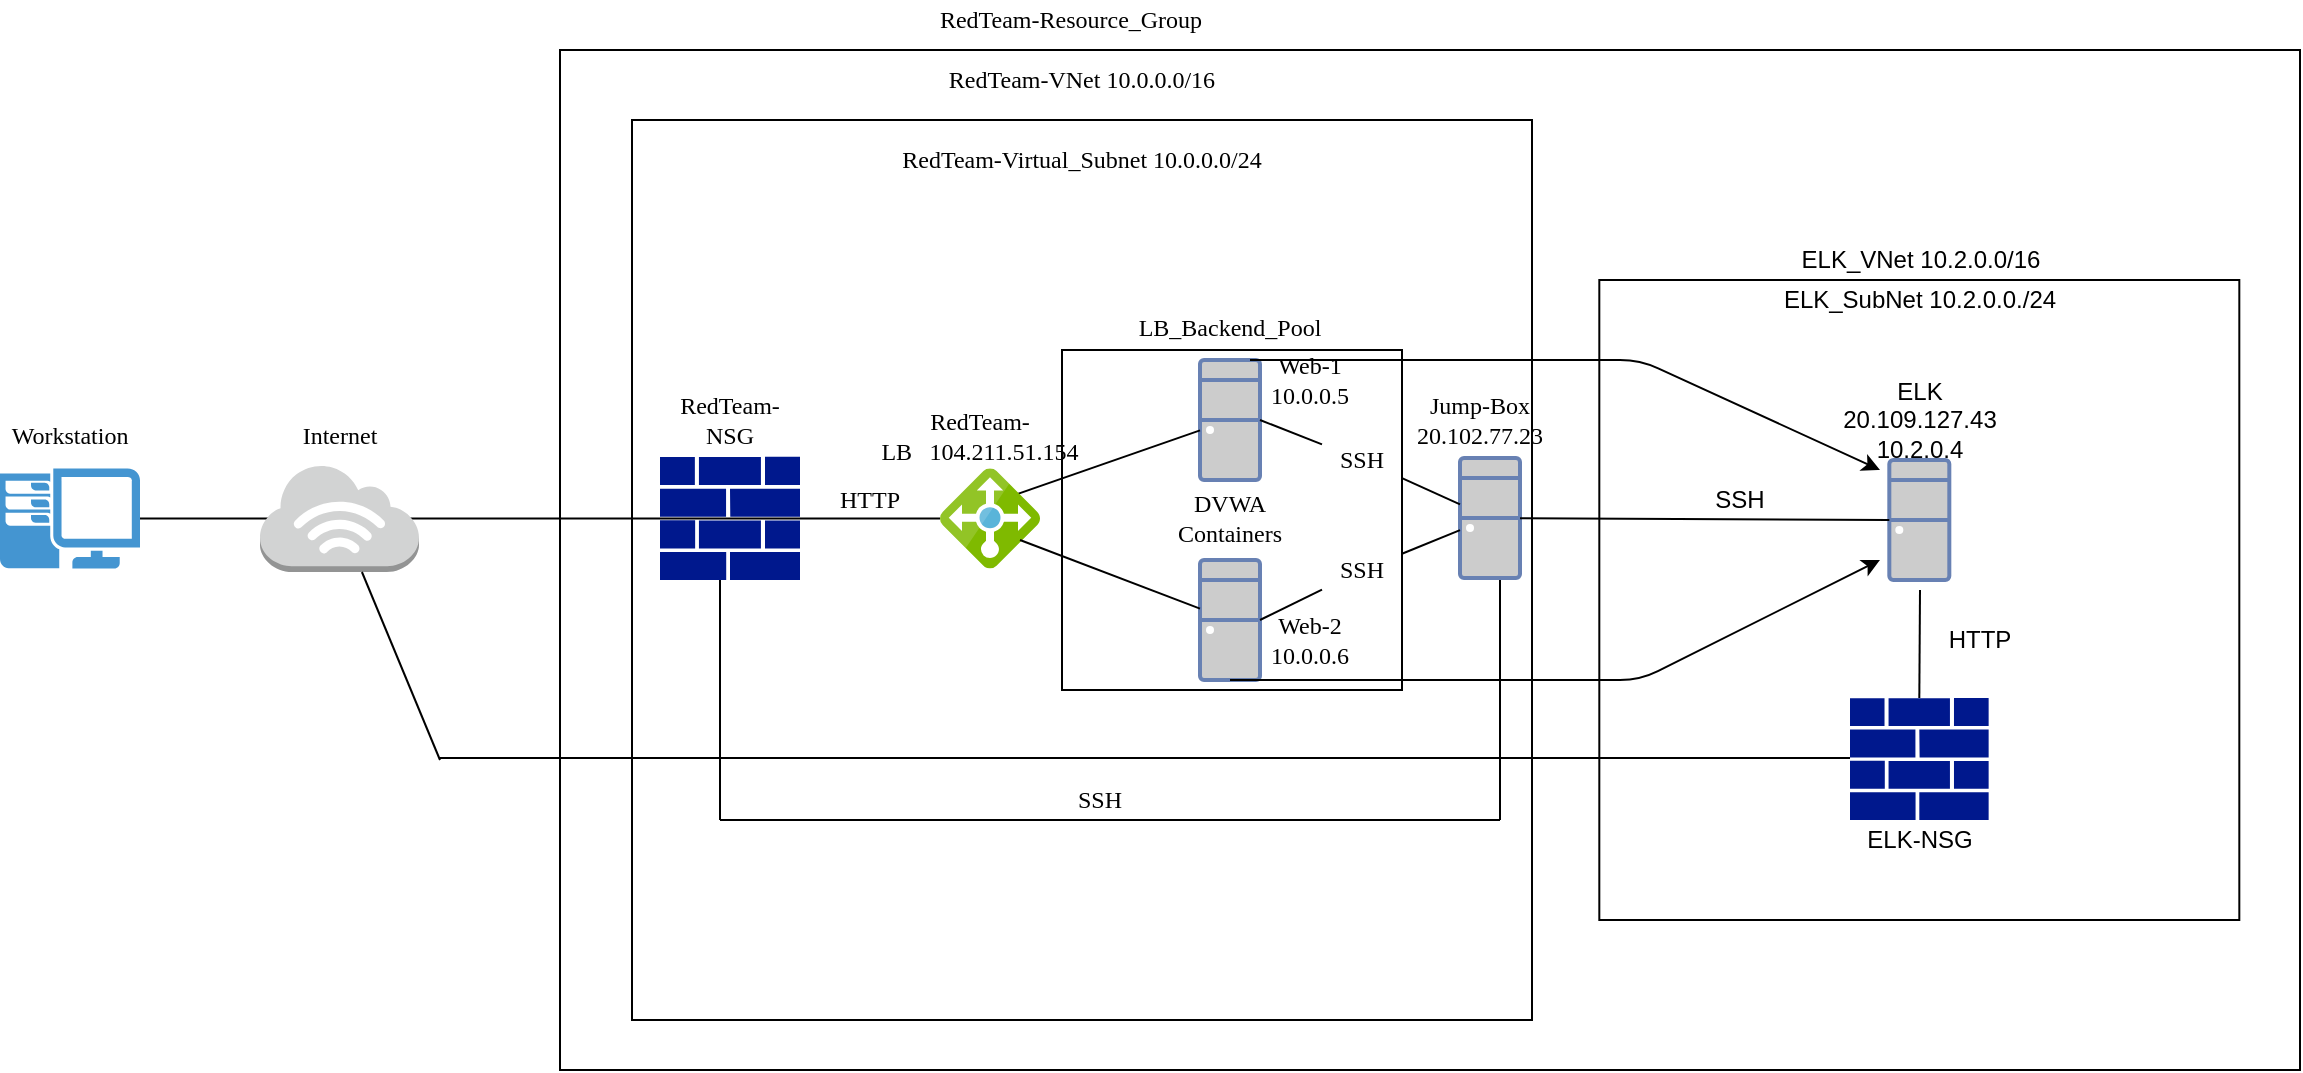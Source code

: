 <mxfile version="15.2.7" type="google"><diagram id="o5ON1Nu-iLxQaLzJkwLi" name="Page-1"><mxGraphModel dx="1422" dy="762" grid="1" gridSize="15" guides="1" tooltips="1" connect="1" arrows="1" fold="1" page="1" pageScale="1" pageWidth="850" pageHeight="1100" math="0" shadow="0"><root><mxCell id="0"/><mxCell id="1" parent="0"/><mxCell id="jG0gXB6hl9prs72FMkWj-447" value="" style="rounded=0;whiteSpace=wrap;html=1;" vertex="1" parent="1"><mxGeometry x="300" y="255" width="870" height="510" as="geometry"/></mxCell><mxCell id="jG0gXB6hl9prs72FMkWj-443" value="" style="whiteSpace=wrap;html=1;aspect=fixed;" vertex="1" parent="1"><mxGeometry x="819.66" y="370" width="320" height="320" as="geometry"/></mxCell><mxCell id="8CwOS0d13Hrinq4yPvFV-48" value="" style="whiteSpace=wrap;html=1;aspect=fixed;fontFamily=Tahoma;strokeColor=#000000;" parent="1" vertex="1"><mxGeometry x="336" y="290" width="450" height="450" as="geometry"/></mxCell><mxCell id="8CwOS0d13Hrinq4yPvFV-4" value="RedTeam-Resource_Group" style="text;html=1;resizable=0;autosize=1;align=center;verticalAlign=middle;points=[];fillColor=none;strokeColor=none;rounded=0;fontFamily=Tahoma;" parent="1" vertex="1"><mxGeometry x="475" y="230" width="160" height="20" as="geometry"/></mxCell><mxCell id="8CwOS0d13Hrinq4yPvFV-11" value="RedTeam-VNet 10.0.0.0/16" style="text;html=1;strokeColor=none;fillColor=none;align=center;verticalAlign=middle;whiteSpace=wrap;rounded=0;fontFamily=Tahoma;" parent="1" vertex="1"><mxGeometry x="451" y="260" width="220" height="20" as="geometry"/></mxCell><mxCell id="8CwOS0d13Hrinq4yPvFV-12" value="RedTeam-Virtual_Subnet 10.0.0.0/24" style="text;html=1;strokeColor=none;fillColor=none;align=center;verticalAlign=middle;whiteSpace=wrap;rounded=0;fontFamily=Tahoma;" parent="1" vertex="1"><mxGeometry x="401" y="300" width="320" height="20" as="geometry"/></mxCell><mxCell id="8CwOS0d13Hrinq4yPvFV-13" value="" style="sketch=0;aspect=fixed;pointerEvents=1;shadow=0;dashed=0;html=1;strokeColor=none;labelPosition=center;verticalLabelPosition=bottom;verticalAlign=top;align=center;fillColor=#00188D;shape=mxgraph.mscae.enterprise.firewall;fontFamily=Tahoma;" parent="1" vertex="1"><mxGeometry x="350" y="458.4" width="70" height="61.6" as="geometry"/></mxCell><mxCell id="8CwOS0d13Hrinq4yPvFV-18" value="" style="whiteSpace=wrap;html=1;aspect=fixed;fontFamily=Tahoma;strokeColor=#000000;" parent="1" vertex="1"><mxGeometry x="551" y="405" width="170" height="170" as="geometry"/></mxCell><mxCell id="8CwOS0d13Hrinq4yPvFV-15" value="" style="fontColor=#0066CC;verticalAlign=top;verticalLabelPosition=bottom;labelPosition=center;align=center;html=1;outlineConnect=0;fillColor=#CCCCCC;strokeColor=#6881B3;gradientColor=none;gradientDirection=north;strokeWidth=2;shape=mxgraph.networks.desktop_pc;fontFamily=Tahoma;" parent="1" vertex="1"><mxGeometry x="620" y="410" width="30" height="60" as="geometry"/></mxCell><mxCell id="8CwOS0d13Hrinq4yPvFV-16" value="" style="fontColor=#0066CC;verticalAlign=top;verticalLabelPosition=bottom;labelPosition=center;align=center;html=1;outlineConnect=0;fillColor=#CCCCCC;strokeColor=#6881B3;gradientColor=none;gradientDirection=north;strokeWidth=2;shape=mxgraph.networks.desktop_pc;fontFamily=Tahoma;" parent="1" vertex="1"><mxGeometry x="620" y="510" width="30" height="60" as="geometry"/></mxCell><mxCell id="8CwOS0d13Hrinq4yPvFV-17" value="" style="fontColor=#0066CC;verticalAlign=top;verticalLabelPosition=bottom;labelPosition=center;align=center;html=1;outlineConnect=0;fillColor=#CCCCCC;strokeColor=#6881B3;gradientColor=none;gradientDirection=north;strokeWidth=2;shape=mxgraph.networks.desktop_pc;fontFamily=Tahoma;" parent="1" vertex="1"><mxGeometry x="750" y="459" width="30" height="60" as="geometry"/></mxCell><mxCell id="8CwOS0d13Hrinq4yPvFV-19" value="" style="endArrow=none;html=1;fontFamily=Tahoma;" parent="1" source="8CwOS0d13Hrinq4yPvFV-1" target="8CwOS0d13Hrinq4yPvFV-14" edge="1"><mxGeometry width="50" height="50" relative="1" as="geometry"><mxPoint x="460" y="530" as="sourcePoint"/><mxPoint x="510" y="480" as="targetPoint"/></mxGeometry></mxCell><mxCell id="8CwOS0d13Hrinq4yPvFV-2" value="" style="outlineConnect=0;dashed=0;verticalLabelPosition=bottom;verticalAlign=top;align=center;html=1;shape=mxgraph.aws3.internet_3;fillColor=#D2D3D3;gradientColor=none;" parent="1" vertex="1"><mxGeometry x="150" y="462" width="79.5" height="54" as="geometry"/></mxCell><mxCell id="8CwOS0d13Hrinq4yPvFV-1" value="" style="pointerEvents=1;shadow=0;dashed=0;html=1;strokeColor=none;fillColor=#4495D1;labelPosition=center;verticalLabelPosition=bottom;verticalAlign=top;align=center;outlineConnect=0;shape=mxgraph.veeam.2d.workstation;" parent="1" vertex="1"><mxGeometry x="20" y="464.2" width="70" height="50" as="geometry"/></mxCell><mxCell id="8CwOS0d13Hrinq4yPvFV-24" value="" style="endArrow=none;html=1;fontFamily=Tahoma;" parent="1" target="8CwOS0d13Hrinq4yPvFV-15" edge="1"><mxGeometry width="50" height="50" relative="1" as="geometry"><mxPoint x="520" y="480" as="sourcePoint"/><mxPoint x="570" y="430" as="targetPoint"/></mxGeometry></mxCell><mxCell id="8CwOS0d13Hrinq4yPvFV-14" value="" style="sketch=0;aspect=fixed;html=1;points=[];align=center;image;fontSize=12;image=img/lib/mscae/Load_Balancer_feature.svg;fontFamily=Tahoma;strokeColor=#000000;" parent="1" vertex="1"><mxGeometry x="490" y="464.2" width="50" height="50" as="geometry"/></mxCell><mxCell id="8CwOS0d13Hrinq4yPvFV-27" value="" style="endArrow=none;html=1;fontFamily=Tahoma;" parent="1" source="8CwOS0d13Hrinq4yPvFV-16" edge="1"><mxGeometry width="50" height="50" relative="1" as="geometry"><mxPoint x="480" y="550" as="sourcePoint"/><mxPoint x="530" y="500" as="targetPoint"/></mxGeometry></mxCell><mxCell id="8CwOS0d13Hrinq4yPvFV-28" value="" style="endArrow=none;html=1;fontFamily=Tahoma;startArrow=none;" parent="1" source="8CwOS0d13Hrinq4yPvFV-63" target="8CwOS0d13Hrinq4yPvFV-17" edge="1"><mxGeometry width="50" height="50" relative="1" as="geometry"><mxPoint x="650" y="440" as="sourcePoint"/><mxPoint x="700" y="390" as="targetPoint"/></mxGeometry></mxCell><mxCell id="8CwOS0d13Hrinq4yPvFV-29" value="" style="endArrow=none;html=1;fontFamily=Tahoma;startArrow=none;" parent="1" source="8CwOS0d13Hrinq4yPvFV-65" target="8CwOS0d13Hrinq4yPvFV-17" edge="1"><mxGeometry width="50" height="50" relative="1" as="geometry"><mxPoint x="650" y="540" as="sourcePoint"/><mxPoint x="700" y="490" as="targetPoint"/></mxGeometry></mxCell><mxCell id="8CwOS0d13Hrinq4yPvFV-44" value="" style="endArrow=none;html=1;fontFamily=Tahoma;" parent="1" edge="1"><mxGeometry width="50" height="50" relative="1" as="geometry"><mxPoint x="380" y="640" as="sourcePoint"/><mxPoint x="770" y="640" as="targetPoint"/></mxGeometry></mxCell><mxCell id="8CwOS0d13Hrinq4yPvFV-46" value="" style="endArrow=none;html=1;fontFamily=Tahoma;" parent="1" edge="1"><mxGeometry width="50" height="50" relative="1" as="geometry"><mxPoint x="770" y="640" as="sourcePoint"/><mxPoint x="770" y="520" as="targetPoint"/></mxGeometry></mxCell><mxCell id="8CwOS0d13Hrinq4yPvFV-47" value="" style="endArrow=none;html=1;fontFamily=Tahoma;" parent="1" edge="1"><mxGeometry width="50" height="50" relative="1" as="geometry"><mxPoint x="380" y="640" as="sourcePoint"/><mxPoint x="380" y="520" as="targetPoint"/></mxGeometry></mxCell><mxCell id="8CwOS0d13Hrinq4yPvFV-50" value="Workstation" style="text;html=1;strokeColor=none;fillColor=none;align=center;verticalAlign=middle;whiteSpace=wrap;rounded=0;fontFamily=Tahoma;" parent="1" vertex="1"><mxGeometry x="35" y="438.4" width="40" height="20" as="geometry"/></mxCell><mxCell id="8CwOS0d13Hrinq4yPvFV-51" value="Internet" style="text;html=1;strokeColor=none;fillColor=none;align=center;verticalAlign=middle;whiteSpace=wrap;rounded=0;fontFamily=Tahoma;" parent="1" vertex="1"><mxGeometry x="169.75" y="438.4" width="40" height="20" as="geometry"/></mxCell><mxCell id="8CwOS0d13Hrinq4yPvFV-52" value="RedTeam-&lt;br&gt;NSG" style="text;html=1;strokeColor=none;fillColor=none;align=center;verticalAlign=middle;whiteSpace=wrap;rounded=0;fontFamily=Tahoma;" parent="1" vertex="1"><mxGeometry x="365" y="430" width="40" height="20" as="geometry"/></mxCell><mxCell id="8CwOS0d13Hrinq4yPvFV-55" value="RedTeam-LB&lt;span style=&quot;white-space: pre&quot;&gt;&#9;&lt;/span&gt;104.211.51.154" style="text;html=1;strokeColor=none;fillColor=none;align=center;verticalAlign=middle;whiteSpace=wrap;rounded=0;fontFamily=Tahoma;" parent="1" vertex="1"><mxGeometry x="490" y="438.4" width="40" height="20" as="geometry"/></mxCell><mxCell id="8CwOS0d13Hrinq4yPvFV-56" value="DVWA Containers" style="text;html=1;strokeColor=none;fillColor=none;align=center;verticalAlign=middle;whiteSpace=wrap;rounded=0;fontFamily=Tahoma;" parent="1" vertex="1"><mxGeometry x="615" y="479" width="40" height="20" as="geometry"/></mxCell><mxCell id="8CwOS0d13Hrinq4yPvFV-57" value="Web-1&lt;br&gt;10.0.0.5" style="text;html=1;strokeColor=none;fillColor=none;align=center;verticalAlign=middle;whiteSpace=wrap;rounded=0;fontFamily=Tahoma;" parent="1" vertex="1"><mxGeometry x="655" y="410" width="40" height="20" as="geometry"/></mxCell><mxCell id="8CwOS0d13Hrinq4yPvFV-58" value="Web-2 10.0.0.6" style="text;html=1;strokeColor=none;fillColor=none;align=center;verticalAlign=middle;whiteSpace=wrap;rounded=0;fontFamily=Tahoma;" parent="1" vertex="1"><mxGeometry x="655" y="540" width="40" height="20" as="geometry"/></mxCell><mxCell id="8CwOS0d13Hrinq4yPvFV-59" value="Jump-Box&lt;br&gt;20.102.77.23" style="text;html=1;strokeColor=none;fillColor=none;align=center;verticalAlign=middle;whiteSpace=wrap;rounded=0;fontFamily=Tahoma;" parent="1" vertex="1"><mxGeometry x="740" y="430" width="40" height="20" as="geometry"/></mxCell><mxCell id="8CwOS0d13Hrinq4yPvFV-61" value="SSH" style="text;html=1;strokeColor=none;fillColor=none;align=center;verticalAlign=middle;whiteSpace=wrap;rounded=0;fontFamily=Tahoma;" parent="1" vertex="1"><mxGeometry x="550" y="620" width="40" height="20" as="geometry"/></mxCell><mxCell id="8CwOS0d13Hrinq4yPvFV-62" value="HTTP" style="text;html=1;strokeColor=none;fillColor=none;align=center;verticalAlign=middle;whiteSpace=wrap;rounded=0;fontFamily=Tahoma;" parent="1" vertex="1"><mxGeometry x="435" y="470" width="40" height="20" as="geometry"/></mxCell><mxCell id="8CwOS0d13Hrinq4yPvFV-63" value="SSH" style="text;html=1;strokeColor=none;fillColor=none;align=center;verticalAlign=middle;whiteSpace=wrap;rounded=0;fontFamily=Tahoma;" parent="1" vertex="1"><mxGeometry x="681" y="450" width="40" height="20" as="geometry"/></mxCell><mxCell id="8CwOS0d13Hrinq4yPvFV-64" value="" style="endArrow=none;html=1;fontFamily=Tahoma;" parent="1" target="8CwOS0d13Hrinq4yPvFV-63" edge="1"><mxGeometry width="50" height="50" relative="1" as="geometry"><mxPoint x="650" y="440" as="sourcePoint"/><mxPoint x="750" y="482.609" as="targetPoint"/></mxGeometry></mxCell><mxCell id="8CwOS0d13Hrinq4yPvFV-65" value="SSH" style="text;html=1;strokeColor=none;fillColor=none;align=center;verticalAlign=middle;whiteSpace=wrap;rounded=0;fontFamily=Tahoma;" parent="1" vertex="1"><mxGeometry x="681" y="505" width="40" height="20" as="geometry"/></mxCell><mxCell id="8CwOS0d13Hrinq4yPvFV-66" value="" style="endArrow=none;html=1;fontFamily=Tahoma;" parent="1" target="8CwOS0d13Hrinq4yPvFV-65" edge="1"><mxGeometry width="50" height="50" relative="1" as="geometry"><mxPoint x="650" y="540" as="sourcePoint"/><mxPoint x="750" y="495.652" as="targetPoint"/></mxGeometry></mxCell><mxCell id="8CwOS0d13Hrinq4yPvFV-67" value="LB_Backend_Pool" style="text;html=1;strokeColor=none;fillColor=none;align=center;verticalAlign=middle;whiteSpace=wrap;rounded=0;fontFamily=Tahoma;" parent="1" vertex="1"><mxGeometry x="615" y="384.2" width="40" height="20" as="geometry"/></mxCell><mxCell id="jG0gXB6hl9prs72FMkWj-426" value="" style="sketch=0;aspect=fixed;pointerEvents=1;shadow=0;dashed=0;html=1;strokeColor=none;labelPosition=center;verticalLabelPosition=bottom;verticalAlign=top;align=center;fillColor=#00188D;shape=mxgraph.mscae.enterprise.firewall" vertex="1" parent="1"><mxGeometry x="945" y="579" width="69.32" height="61" as="geometry"/></mxCell><mxCell id="jG0gXB6hl9prs72FMkWj-427" value="" style="fontColor=#0066CC;verticalAlign=top;verticalLabelPosition=bottom;labelPosition=center;align=center;html=1;outlineConnect=0;fillColor=#CCCCCC;strokeColor=#6881B3;gradientColor=none;gradientDirection=north;strokeWidth=2;shape=mxgraph.networks.desktop_pc;" vertex="1" parent="1"><mxGeometry x="964.66" y="460" width="30" height="60" as="geometry"/></mxCell><mxCell id="jG0gXB6hl9prs72FMkWj-428" value="" style="endArrow=none;html=1;entryX=0;entryY=0.5;entryDx=0;entryDy=0;entryPerimeter=0;" edge="1" parent="1" source="8CwOS0d13Hrinq4yPvFV-17" target="jG0gXB6hl9prs72FMkWj-427"><mxGeometry width="50" height="50" relative="1" as="geometry"><mxPoint x="885" y="485" as="sourcePoint"/><mxPoint x="870" y="502.5" as="targetPoint"/></mxGeometry></mxCell><mxCell id="jG0gXB6hl9prs72FMkWj-429" value="SSH" style="text;html=1;strokeColor=none;fillColor=none;align=center;verticalAlign=middle;whiteSpace=wrap;rounded=0;" vertex="1" parent="1"><mxGeometry x="870" y="470" width="40" height="20" as="geometry"/></mxCell><mxCell id="jG0gXB6hl9prs72FMkWj-430" value="ELK&lt;br&gt;20.109.127.43&lt;br&gt;10.2.0.4" style="text;html=1;strokeColor=none;fillColor=none;align=center;verticalAlign=middle;whiteSpace=wrap;rounded=0;" vertex="1" parent="1"><mxGeometry x="959.66" y="430" width="40" height="20" as="geometry"/></mxCell><mxCell id="jG0gXB6hl9prs72FMkWj-431" value="" style="endArrow=none;html=1;exitX=0.5;exitY=0;exitDx=0;exitDy=0;exitPerimeter=0;" edge="1" parent="1" source="jG0gXB6hl9prs72FMkWj-426"><mxGeometry width="50" height="50" relative="1" as="geometry"><mxPoint x="945" y="560" as="sourcePoint"/><mxPoint x="980" y="525" as="targetPoint"/></mxGeometry></mxCell><mxCell id="jG0gXB6hl9prs72FMkWj-432" value="ELK-NSG" style="text;html=1;strokeColor=none;fillColor=none;align=center;verticalAlign=middle;whiteSpace=wrap;rounded=0;" vertex="1" parent="1"><mxGeometry x="920" y="640" width="120" height="20" as="geometry"/></mxCell><mxCell id="jG0gXB6hl9prs72FMkWj-433" value="HTTP" style="text;html=1;strokeColor=none;fillColor=none;align=center;verticalAlign=middle;whiteSpace=wrap;rounded=0;" vertex="1" parent="1"><mxGeometry x="990" y="540" width="40" height="20" as="geometry"/></mxCell><mxCell id="jG0gXB6hl9prs72FMkWj-435" value="" style="endArrow=none;html=1;" edge="1" parent="1"><mxGeometry width="50" height="50" relative="1" as="geometry"><mxPoint x="240" y="609" as="sourcePoint"/><mxPoint x="945" y="609" as="targetPoint"/></mxGeometry></mxCell><mxCell id="jG0gXB6hl9prs72FMkWj-438" value="" style="endArrow=none;html=1;" edge="1" parent="1" target="8CwOS0d13Hrinq4yPvFV-2"><mxGeometry width="50" height="50" relative="1" as="geometry"><mxPoint x="240" y="610" as="sourcePoint"/><mxPoint x="290" y="560" as="targetPoint"/></mxGeometry></mxCell><mxCell id="jG0gXB6hl9prs72FMkWj-441" value="" style="endArrow=classic;html=1;exitX=0.5;exitY=1;exitDx=0;exitDy=0;exitPerimeter=0;" edge="1" parent="1" source="8CwOS0d13Hrinq4yPvFV-16"><mxGeometry width="50" height="50" relative="1" as="geometry"><mxPoint x="630" y="710" as="sourcePoint"/><mxPoint x="960" y="510" as="targetPoint"/><Array as="points"><mxPoint x="840" y="570"/></Array></mxGeometry></mxCell><mxCell id="jG0gXB6hl9prs72FMkWj-442" value="" style="endArrow=classic;html=1;" edge="1" parent="1"><mxGeometry width="50" height="50" relative="1" as="geometry"><mxPoint x="645" y="410" as="sourcePoint"/><mxPoint x="960" y="465" as="targetPoint"/><Array as="points"><mxPoint x="840" y="410"/></Array></mxGeometry></mxCell><mxCell id="jG0gXB6hl9prs72FMkWj-444" value="ELK_VNet 10.2.0.0/16" style="text;html=1;strokeColor=none;fillColor=none;align=center;verticalAlign=middle;whiteSpace=wrap;rounded=0;" vertex="1" parent="1"><mxGeometry x="882.5" y="350" width="195" height="20" as="geometry"/></mxCell><mxCell id="jG0gXB6hl9prs72FMkWj-445" value="ELK_SubNet 10.2.0.0./24" style="text;html=1;strokeColor=none;fillColor=none;align=center;verticalAlign=middle;whiteSpace=wrap;rounded=0;" vertex="1" parent="1"><mxGeometry x="889.66" y="370" width="180" height="20" as="geometry"/></mxCell></root></mxGraphModel></diagram></mxfile>